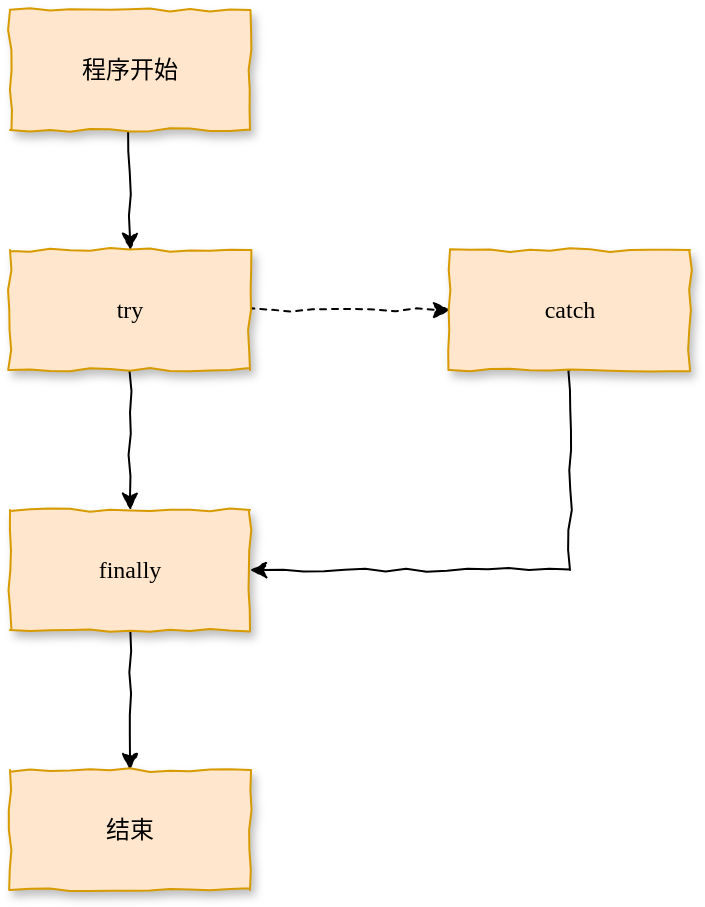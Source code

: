 <mxfile version="13.0.3" type="device"><diagram name="异常捕获执行流程" id="74e2e168-ea6b-b213-b513-2b3c1d86103e"><mxGraphModel dx="1086" dy="806" grid="1" gridSize="10" guides="1" tooltips="1" connect="1" arrows="1" fold="1" page="1" pageScale="1" pageWidth="1100" pageHeight="850" background="#ffffff" math="0" shadow="0"><root><mxCell id="0"/><mxCell id="1" parent="0"/><mxCell id="7yIN_vdaK6JC62CGeR0C-4" style="edgeStyle=orthogonalEdgeStyle;rounded=0;orthogonalLoop=1;jettySize=auto;html=1;entryX=0.5;entryY=0;entryDx=0;entryDy=0;comic=1;" parent="1" source="7yIN_vdaK6JC62CGeR0C-1" target="7yIN_vdaK6JC62CGeR0C-2" edge="1"><mxGeometry relative="1" as="geometry"/></mxCell><mxCell id="7yIN_vdaK6JC62CGeR0C-1" value="&lt;font face=&quot;Comic Sans MS&quot;&gt;程序开始&lt;/font&gt;" style="rounded=0;whiteSpace=wrap;html=1;comic=1;shadow=1;glass=0;fillColor=#ffe6cc;strokeColor=#d79b00;" parent="1" vertex="1"><mxGeometry x="370" y="80" width="120" height="60" as="geometry"/></mxCell><mxCell id="7yIN_vdaK6JC62CGeR0C-5" style="edgeStyle=orthogonalEdgeStyle;rounded=0;comic=1;orthogonalLoop=1;jettySize=auto;html=1;entryX=0;entryY=0.5;entryDx=0;entryDy=0;shadow=0;dashed=1;" parent="1" source="7yIN_vdaK6JC62CGeR0C-2" target="7yIN_vdaK6JC62CGeR0C-3" edge="1"><mxGeometry relative="1" as="geometry"/></mxCell><mxCell id="7yIN_vdaK6JC62CGeR0C-7" style="edgeStyle=orthogonalEdgeStyle;rounded=0;comic=1;orthogonalLoop=1;jettySize=auto;html=1;exitX=0.5;exitY=1;exitDx=0;exitDy=0;entryX=0.5;entryY=0;entryDx=0;entryDy=0;shadow=0;" parent="1" source="7yIN_vdaK6JC62CGeR0C-2" target="7yIN_vdaK6JC62CGeR0C-6" edge="1"><mxGeometry relative="1" as="geometry"/></mxCell><mxCell id="7yIN_vdaK6JC62CGeR0C-2" value="&lt;font face=&quot;Comic Sans MS&quot;&gt;try&lt;/font&gt;" style="rounded=0;whiteSpace=wrap;html=1;comic=1;shadow=1;glass=0;fillColor=#ffe6cc;strokeColor=#d79b00;" parent="1" vertex="1"><mxGeometry x="370" y="200" width="120" height="60" as="geometry"/></mxCell><mxCell id="7yIN_vdaK6JC62CGeR0C-8" style="edgeStyle=orthogonalEdgeStyle;rounded=0;comic=1;orthogonalLoop=1;jettySize=auto;html=1;entryX=1;entryY=0.5;entryDx=0;entryDy=0;shadow=0;" parent="1" source="7yIN_vdaK6JC62CGeR0C-3" target="7yIN_vdaK6JC62CGeR0C-6" edge="1"><mxGeometry relative="1" as="geometry"><Array as="points"><mxPoint x="650" y="360"/></Array></mxGeometry></mxCell><mxCell id="7yIN_vdaK6JC62CGeR0C-3" value="&lt;font face=&quot;Comic Sans MS&quot;&gt;catch&lt;/font&gt;" style="rounded=0;whiteSpace=wrap;html=1;comic=1;shadow=1;glass=0;fillColor=#ffe6cc;strokeColor=#d79b00;" parent="1" vertex="1"><mxGeometry x="590" y="200" width="120" height="60" as="geometry"/></mxCell><mxCell id="7yIN_vdaK6JC62CGeR0C-10" style="edgeStyle=orthogonalEdgeStyle;rounded=0;comic=1;orthogonalLoop=1;jettySize=auto;html=1;exitX=0.5;exitY=1;exitDx=0;exitDy=0;shadow=0;" parent="1" source="7yIN_vdaK6JC62CGeR0C-6" target="7yIN_vdaK6JC62CGeR0C-9" edge="1"><mxGeometry relative="1" as="geometry"/></mxCell><mxCell id="7yIN_vdaK6JC62CGeR0C-6" value="&lt;font face=&quot;Comic Sans MS&quot;&gt;finally&lt;/font&gt;" style="rounded=0;whiteSpace=wrap;html=1;comic=1;shadow=1;glass=0;fillColor=#ffe6cc;strokeColor=#d79b00;" parent="1" vertex="1"><mxGeometry x="370" y="330" width="120" height="60" as="geometry"/></mxCell><mxCell id="7yIN_vdaK6JC62CGeR0C-9" value="&lt;font face=&quot;Comic Sans MS&quot;&gt;结束&lt;/font&gt;" style="rounded=0;whiteSpace=wrap;html=1;comic=1;shadow=1;glass=0;fillColor=#ffe6cc;strokeColor=#d79b00;" parent="1" vertex="1"><mxGeometry x="370" y="460" width="120" height="60" as="geometry"/></mxCell></root></mxGraphModel></diagram></mxfile>